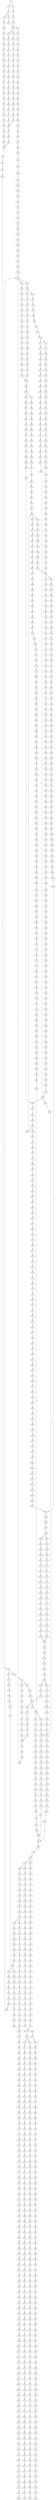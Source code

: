 strict digraph  {
	S0 -> S1 [ label = T ];
	S0 -> S2 [ label = C ];
	S1 -> S3 [ label = C ];
	S2 -> S4 [ label = C ];
	S3 -> S5 [ label = T ];
	S3 -> S6 [ label = A ];
	S4 -> S7 [ label = A ];
	S5 -> S8 [ label = C ];
	S6 -> S9 [ label = C ];
	S7 -> S10 [ label = C ];
	S8 -> S11 [ label = G ];
	S9 -> S12 [ label = G ];
	S10 -> S13 [ label = C ];
	S11 -> S14 [ label = T ];
	S12 -> S15 [ label = C ];
	S13 -> S16 [ label = C ];
	S13 -> S17 [ label = G ];
	S14 -> S18 [ label = A ];
	S15 -> S19 [ label = T ];
	S16 -> S20 [ label = G ];
	S17 -> S21 [ label = A ];
	S18 -> S22 [ label = C ];
	S19 -> S23 [ label = C ];
	S20 -> S24 [ label = C ];
	S21 -> S25 [ label = T ];
	S22 -> S26 [ label = G ];
	S23 -> S27 [ label = C ];
	S24 -> S28 [ label = C ];
	S25 -> S29 [ label = C ];
	S26 -> S30 [ label = G ];
	S27 -> S31 [ label = G ];
	S28 -> S32 [ label = G ];
	S29 -> S33 [ label = G ];
	S30 -> S34 [ label = C ];
	S31 -> S35 [ label = G ];
	S32 -> S36 [ label = G ];
	S33 -> S37 [ label = G ];
	S34 -> S38 [ label = T ];
	S35 -> S39 [ label = T ];
	S36 -> S40 [ label = T ];
	S37 -> S41 [ label = T ];
	S38 -> S42 [ label = A ];
	S39 -> S43 [ label = T ];
	S40 -> S44 [ label = C ];
	S41 -> S45 [ label = T ];
	S42 -> S46 [ label = C ];
	S43 -> S47 [ label = G ];
	S44 -> S48 [ label = C ];
	S45 -> S49 [ label = C ];
	S46 -> S50 [ label = T ];
	S47 -> S51 [ label = C ];
	S48 -> S52 [ label = C ];
	S49 -> S53 [ label = C ];
	S50 -> S54 [ label = G ];
	S51 -> S55 [ label = A ];
	S52 -> S56 [ label = A ];
	S53 -> S57 [ label = A ];
	S54 -> S58 [ label = G ];
	S55 -> S59 [ label = C ];
	S56 -> S60 [ label = G ];
	S57 -> S61 [ label = G ];
	S58 -> S62 [ label = T ];
	S59 -> S63 [ label = T ];
	S60 -> S64 [ label = T ];
	S61 -> S65 [ label = T ];
	S62 -> S66 [ label = G ];
	S63 -> S67 [ label = G ];
	S64 -> S68 [ label = G ];
	S65 -> S69 [ label = G ];
	S66 -> S70 [ label = C ];
	S67 -> S71 [ label = G ];
	S68 -> S72 [ label = G ];
	S69 -> S73 [ label = G ];
	S70 -> S74 [ label = T ];
	S71 -> S75 [ label = T ];
	S72 -> S76 [ label = T ];
	S73 -> S77 [ label = T ];
	S74 -> S78 [ label = A ];
	S75 -> S79 [ label = C ];
	S76 -> S80 [ label = C ];
	S77 -> S81 [ label = C ];
	S78 -> S82 [ label = C ];
	S79 -> S83 [ label = G ];
	S80 -> S84 [ label = G ];
	S81 -> S84 [ label = G ];
	S82 -> S85 [ label = T ];
	S83 -> S86 [ label = T ];
	S84 -> S87 [ label = T ];
	S85 -> S88 [ label = G ];
	S86 -> S89 [ label = C ];
	S87 -> S90 [ label = C ];
	S88 -> S91 [ label = T ];
	S89 -> S92 [ label = C ];
	S90 -> S93 [ label = C ];
	S91 -> S94 [ label = A ];
	S92 -> S95 [ label = G ];
	S93 -> S95 [ label = G ];
	S94 -> S96 [ label = A ];
	S95 -> S97 [ label = T ];
	S96 -> S98 [ label = C ];
	S97 -> S99 [ label = C ];
	S98 -> S100 [ label = A ];
	S99 -> S101 [ label = A ];
	S100 -> S102 [ label = C ];
	S101 -> S103 [ label = C ];
	S102 -> S104 [ label = A ];
	S103 -> S105 [ label = C ];
	S104 -> S106 [ label = C ];
	S105 -> S107 [ label = C ];
	S105 -> S108 [ label = G ];
	S106 -> S109 [ label = G ];
	S107 -> S110 [ label = T ];
	S108 -> S111 [ label = A ];
	S109 -> S112 [ label = C ];
	S110 -> S113 [ label = G ];
	S111 -> S114 [ label = A ];
	S111 -> S115 [ label = G ];
	S112 -> S116 [ label = T ];
	S113 -> S117 [ label = T ];
	S114 -> S118 [ label = T ];
	S115 -> S119 [ label = T ];
	S116 -> S120 [ label = C ];
	S117 -> S121 [ label = C ];
	S118 -> S122 [ label = C ];
	S119 -> S123 [ label = C ];
	S120 -> S124 [ label = C ];
	S121 -> S125 [ label = C ];
	S122 -> S126 [ label = C ];
	S123 -> S127 [ label = C ];
	S124 -> S128 [ label = T ];
	S125 -> S129 [ label = T ];
	S126 -> S130 [ label = T ];
	S127 -> S131 [ label = A ];
	S127 -> S132 [ label = T ];
	S128 -> S133 [ label = A ];
	S129 -> S134 [ label = T ];
	S130 -> S135 [ label = C ];
	S131 -> S136 [ label = G ];
	S132 -> S137 [ label = C ];
	S133 -> S138 [ label = G ];
	S134 -> S139 [ label = G ];
	S135 -> S140 [ label = G ];
	S136 -> S141 [ label = T ];
	S136 -> S142 [ label = C ];
	S137 -> S143 [ label = G ];
	S138 -> S144 [ label = A ];
	S139 -> S145 [ label = A ];
	S139 -> S146 [ label = T ];
	S140 -> S147 [ label = A ];
	S141 -> S148 [ label = A ];
	S142 -> S149 [ label = T ];
	S143 -> S150 [ label = A ];
	S144 -> S151 [ label = A ];
	S145 -> S152 [ label = A ];
	S146 -> S153 [ label = A ];
	S147 -> S154 [ label = A ];
	S148 -> S155 [ label = G ];
	S149 -> S156 [ label = T ];
	S150 -> S157 [ label = A ];
	S151 -> S158 [ label = C ];
	S152 -> S159 [ label = C ];
	S153 -> S160 [ label = G ];
	S154 -> S161 [ label = C ];
	S155 -> S162 [ label = G ];
	S156 -> S163 [ label = C ];
	S157 -> S164 [ label = C ];
	S158 -> S165 [ label = T ];
	S159 -> S166 [ label = T ];
	S160 -> S167 [ label = G ];
	S161 -> S168 [ label = T ];
	S162 -> S169 [ label = G ];
	S163 -> S170 [ label = A ];
	S164 -> S168 [ label = T ];
	S165 -> S171 [ label = T ];
	S166 -> S172 [ label = T ];
	S167 -> S173 [ label = A ];
	S168 -> S174 [ label = T ];
	S169 -> S175 [ label = T ];
	S170 -> S176 [ label = C ];
	S171 -> S177 [ label = C ];
	S172 -> S178 [ label = C ];
	S173 -> S179 [ label = G ];
	S174 -> S180 [ label = C ];
	S175 -> S181 [ label = C ];
	S176 -> S182 [ label = G ];
	S177 -> S183 [ label = A ];
	S178 -> S184 [ label = A ];
	S179 -> S185 [ label = A ];
	S180 -> S186 [ label = A ];
	S181 -> S187 [ label = A ];
	S182 -> S188 [ label = C ];
	S183 -> S189 [ label = A ];
	S184 -> S190 [ label = A ];
	S185 -> S191 [ label = G ];
	S186 -> S192 [ label = A ];
	S187 -> S193 [ label = C ];
	S188 -> S194 [ label = C ];
	S189 -> S195 [ label = C ];
	S190 -> S195 [ label = C ];
	S191 -> S196 [ label = G ];
	S192 -> S195 [ label = C ];
	S193 -> S197 [ label = T ];
	S194 -> S198 [ label = C ];
	S195 -> S199 [ label = C ];
	S195 -> S200 [ label = T ];
	S196 -> S201 [ label = T ];
	S197 -> S202 [ label = C ];
	S198 -> S203 [ label = T ];
	S199 -> S204 [ label = G ];
	S200 -> S205 [ label = G ];
	S201 -> S206 [ label = C ];
	S202 -> S207 [ label = G ];
	S203 -> S208 [ label = T ];
	S204 -> S209 [ label = G ];
	S205 -> S210 [ label = G ];
	S205 -> S211 [ label = C ];
	S206 -> S212 [ label = C ];
	S207 -> S213 [ label = C ];
	S208 -> S214 [ label = C ];
	S209 -> S215 [ label = C ];
	S210 -> S216 [ label = C ];
	S211 -> S217 [ label = C ];
	S212 -> S218 [ label = C ];
	S213 -> S219 [ label = T ];
	S214 -> S220 [ label = A ];
	S215 -> S221 [ label = C ];
	S216 -> S222 [ label = C ];
	S217 -> S223 [ label = C ];
	S218 -> S224 [ label = A ];
	S218 -> S225 [ label = G ];
	S219 -> S226 [ label = T ];
	S220 -> S227 [ label = T ];
	S221 -> S228 [ label = C ];
	S222 -> S229 [ label = C ];
	S223 -> S230 [ label = T ];
	S224 -> S231 [ label = G ];
	S225 -> S232 [ label = G ];
	S226 -> S233 [ label = C ];
	S227 -> S234 [ label = C ];
	S228 -> S235 [ label = A ];
	S229 -> S236 [ label = A ];
	S230 -> S237 [ label = A ];
	S231 -> S238 [ label = A ];
	S232 -> S239 [ label = A ];
	S233 -> S240 [ label = A ];
	S234 -> S241 [ label = C ];
	S235 -> S242 [ label = G ];
	S236 -> S243 [ label = G ];
	S237 -> S244 [ label = G ];
	S238 -> S245 [ label = G ];
	S239 -> S246 [ label = G ];
	S240 -> S247 [ label = T ];
	S241 -> S248 [ label = A ];
	S242 -> S249 [ label = T ];
	S243 -> S250 [ label = G ];
	S244 -> S251 [ label = G ];
	S245 -> S252 [ label = C ];
	S246 -> S253 [ label = G ];
	S247 -> S254 [ label = C ];
	S248 -> S255 [ label = G ];
	S249 -> S256 [ label = T ];
	S250 -> S257 [ label = T ];
	S251 -> S258 [ label = T ];
	S252 -> S259 [ label = C ];
	S253 -> S260 [ label = C ];
	S254 -> S261 [ label = C ];
	S255 -> S262 [ label = A ];
	S256 -> S263 [ label = G ];
	S257 -> S264 [ label = G ];
	S258 -> S265 [ label = G ];
	S259 -> S266 [ label = A ];
	S260 -> S267 [ label = G ];
	S261 -> S268 [ label = A ];
	S262 -> S269 [ label = A ];
	S263 -> S270 [ label = T ];
	S264 -> S271 [ label = C ];
	S264 -> S272 [ label = G ];
	S265 -> S273 [ label = T ];
	S266 -> S274 [ label = C ];
	S267 -> S275 [ label = T ];
	S268 -> S255 [ label = G ];
	S269 -> S276 [ label = C ];
	S270 -> S277 [ label = G ];
	S271 -> S278 [ label = G ];
	S272 -> S279 [ label = G ];
	S273 -> S280 [ label = G ];
	S274 -> S281 [ label = G ];
	S275 -> S282 [ label = G ];
	S276 -> S283 [ label = C ];
	S277 -> S284 [ label = C ];
	S278 -> S285 [ label = C ];
	S279 -> S286 [ label = C ];
	S280 -> S287 [ label = C ];
	S281 -> S288 [ label = G ];
	S282 -> S289 [ label = G ];
	S283 -> S290 [ label = A ];
	S283 -> S291 [ label = G ];
	S284 -> S292 [ label = G ];
	S285 -> S293 [ label = G ];
	S286 -> S294 [ label = T ];
	S287 -> S295 [ label = G ];
	S288 -> S296 [ label = T ];
	S289 -> S297 [ label = T ];
	S290 -> S298 [ label = G ];
	S290 -> S299 [ label = C ];
	S291 -> S300 [ label = G ];
	S292 -> S301 [ label = T ];
	S293 -> S302 [ label = T ];
	S294 -> S303 [ label = T ];
	S295 -> S304 [ label = T ];
	S296 -> S305 [ label = T ];
	S297 -> S306 [ label = A ];
	S298 -> S307 [ label = A ];
	S299 -> S308 [ label = C ];
	S300 -> S309 [ label = A ];
	S301 -> S310 [ label = C ];
	S302 -> S311 [ label = C ];
	S303 -> S312 [ label = C ];
	S304 -> S313 [ label = C ];
	S305 -> S314 [ label = A ];
	S306 -> S315 [ label = T ];
	S307 -> S316 [ label = C ];
	S308 -> S317 [ label = A ];
	S309 -> S318 [ label = C ];
	S310 -> S319 [ label = G ];
	S311 -> S320 [ label = G ];
	S312 -> S321 [ label = G ];
	S313 -> S322 [ label = G ];
	S314 -> S323 [ label = C ];
	S315 -> S324 [ label = G ];
	S316 -> S325 [ label = T ];
	S317 -> S326 [ label = C ];
	S318 -> S327 [ label = G ];
	S319 -> S328 [ label = A ];
	S320 -> S329 [ label = T ];
	S321 -> S330 [ label = A ];
	S322 -> S328 [ label = A ];
	S323 -> S331 [ label = T ];
	S324 -> S332 [ label = A ];
	S325 -> S333 [ label = C ];
	S326 -> S334 [ label = C ];
	S327 -> S335 [ label = C ];
	S328 -> S336 [ label = A ];
	S329 -> S337 [ label = G ];
	S330 -> S338 [ label = A ];
	S331 -> S339 [ label = G ];
	S332 -> S340 [ label = G ];
	S333 -> S341 [ label = C ];
	S334 -> S342 [ label = C ];
	S335 -> S343 [ label = C ];
	S336 -> S344 [ label = C ];
	S337 -> S345 [ label = C ];
	S338 -> S346 [ label = C ];
	S339 -> S347 [ label = C ];
	S340 -> S348 [ label = C ];
	S341 -> S349 [ label = C ];
	S342 -> S350 [ label = C ];
	S343 -> S351 [ label = C ];
	S344 -> S352 [ label = C ];
	S344 -> S353 [ label = A ];
	S345 -> S354 [ label = A ];
	S346 -> S355 [ label = A ];
	S347 -> S356 [ label = A ];
	S348 -> S357 [ label = G ];
	S349 -> S358 [ label = A ];
	S350 -> S359 [ label = T ];
	S351 -> S360 [ label = A ];
	S352 -> S361 [ label = T ];
	S353 -> S362 [ label = C ];
	S354 -> S363 [ label = T ];
	S355 -> S364 [ label = C ];
	S356 -> S365 [ label = G ];
	S357 -> S366 [ label = G ];
	S358 -> S367 [ label = T ];
	S359 -> S368 [ label = T ];
	S360 -> S369 [ label = T ];
	S361 -> S370 [ label = T ];
	S362 -> S371 [ label = C ];
	S363 -> S372 [ label = C ];
	S364 -> S373 [ label = G ];
	S365 -> S374 [ label = A ];
	S366 -> S375 [ label = T ];
	S367 -> S376 [ label = C ];
	S368 -> S377 [ label = C ];
	S369 -> S378 [ label = C ];
	S370 -> S379 [ label = C ];
	S371 -> S380 [ label = C ];
	S372 -> S381 [ label = C ];
	S373 -> S382 [ label = C ];
	S374 -> S383 [ label = C ];
	S375 -> S384 [ label = C ];
	S376 -> S385 [ label = T ];
	S377 -> S386 [ label = C ];
	S377 -> S387 [ label = G ];
	S378 -> S388 [ label = G ];
	S379 -> S389 [ label = G ];
	S380 -> S390 [ label = G ];
	S381 -> S391 [ label = G ];
	S382 -> S392 [ label = G ];
	S383 -> S393 [ label = G ];
	S384 -> S394 [ label = G ];
	S385 -> S395 [ label = G ];
	S386 -> S396 [ label = T ];
	S387 -> S397 [ label = A ];
	S388 -> S398 [ label = T ];
	S389 -> S399 [ label = T ];
	S390 -> S400 [ label = T ];
	S391 -> S401 [ label = C ];
	S392 -> S402 [ label = C ];
	S393 -> S403 [ label = G ];
	S394 -> S404 [ label = C ];
	S395 -> S405 [ label = C ];
	S396 -> S406 [ label = G ];
	S397 -> S407 [ label = T ];
	S398 -> S408 [ label = C ];
	S399 -> S409 [ label = A ];
	S400 -> S410 [ label = A ];
	S401 -> S411 [ label = A ];
	S402 -> S412 [ label = A ];
	S403 -> S413 [ label = A ];
	S404 -> S414 [ label = A ];
	S405 -> S415 [ label = C ];
	S406 -> S416 [ label = T ];
	S407 -> S417 [ label = C ];
	S408 -> S418 [ label = C ];
	S409 -> S419 [ label = C ];
	S410 -> S420 [ label = C ];
	S411 -> S421 [ label = C ];
	S412 -> S422 [ label = C ];
	S413 -> S423 [ label = C ];
	S414 -> S424 [ label = C ];
	S415 -> S425 [ label = A ];
	S416 -> S426 [ label = C ];
	S417 -> S427 [ label = G ];
	S418 -> S428 [ label = T ];
	S419 -> S429 [ label = T ];
	S420 -> S430 [ label = G ];
	S421 -> S431 [ label = G ];
	S422 -> S432 [ label = G ];
	S423 -> S433 [ label = A ];
	S424 -> S434 [ label = G ];
	S425 -> S435 [ label = G ];
	S426 -> S436 [ label = C ];
	S427 -> S437 [ label = T ];
	S428 -> S438 [ label = C ];
	S429 -> S439 [ label = T ];
	S430 -> S440 [ label = T ];
	S431 -> S441 [ label = T ];
	S432 -> S442 [ label = T ];
	S433 -> S443 [ label = C ];
	S434 -> S444 [ label = C ];
	S435 -> S445 [ label = T ];
	S436 -> S446 [ label = T ];
	S437 -> S447 [ label = T ];
	S438 -> S448 [ label = T ];
	S439 -> S449 [ label = C ];
	S440 -> S450 [ label = C ];
	S441 -> S451 [ label = C ];
	S442 -> S452 [ label = C ];
	S443 -> S453 [ label = A ];
	S444 -> S454 [ label = G ];
	S445 -> S455 [ label = C ];
	S446 -> S456 [ label = T ];
	S447 -> S457 [ label = T ];
	S448 -> S458 [ label = T ];
	S449 -> S459 [ label = A ];
	S450 -> S460 [ label = C ];
	S451 -> S461 [ label = G ];
	S452 -> S462 [ label = C ];
	S453 -> S463 [ label = C ];
	S454 -> S464 [ label = C ];
	S455 -> S465 [ label = G ];
	S456 -> S139 [ label = G ];
	S457 -> S466 [ label = G ];
	S458 -> S467 [ label = C ];
	S459 -> S468 [ label = A ];
	S460 -> S469 [ label = A ];
	S461 -> S470 [ label = A ];
	S462 -> S471 [ label = A ];
	S463 -> S472 [ label = C ];
	S464 -> S473 [ label = G ];
	S465 -> S474 [ label = T ];
	S466 -> S475 [ label = T ];
	S467 -> S476 [ label = T ];
	S468 -> S477 [ label = G ];
	S469 -> S478 [ label = G ];
	S470 -> S479 [ label = G ];
	S471 -> S480 [ label = G ];
	S472 -> S481 [ label = T ];
	S473 -> S482 [ label = G ];
	S474 -> S483 [ label = A ];
	S475 -> S484 [ label = A ];
	S476 -> S485 [ label = C ];
	S477 -> S486 [ label = C ];
	S478 -> S487 [ label = C ];
	S479 -> S488 [ label = C ];
	S480 -> S489 [ label = C ];
	S481 -> S490 [ label = C ];
	S482 -> S491 [ label = C ];
	S483 -> S492 [ label = A ];
	S484 -> S493 [ label = G ];
	S485 -> S494 [ label = G ];
	S486 -> S495 [ label = G ];
	S487 -> S496 [ label = G ];
	S488 -> S497 [ label = G ];
	S489 -> S498 [ label = T ];
	S489 -> S496 [ label = G ];
	S490 -> S499 [ label = T ];
	S491 -> S500 [ label = T ];
	S492 -> S501 [ label = G ];
	S493 -> S502 [ label = G ];
	S494 -> S503 [ label = G ];
	S495 -> S504 [ label = A ];
	S496 -> S505 [ label = A ];
	S497 -> S506 [ label = A ];
	S498 -> S507 [ label = T ];
	S499 -> S508 [ label = A ];
	S500 -> S509 [ label = G ];
	S501 -> S510 [ label = A ];
	S502 -> S511 [ label = A ];
	S503 -> S512 [ label = A ];
	S504 -> S513 [ label = G ];
	S505 -> S514 [ label = G ];
	S506 -> S515 [ label = G ];
	S507 -> S163 [ label = C ];
	S508 -> S516 [ label = G ];
	S509 -> S517 [ label = G ];
	S510 -> S518 [ label = C ];
	S511 -> S519 [ label = A ];
	S512 -> S520 [ label = G ];
	S513 -> S521 [ label = T ];
	S514 -> S522 [ label = T ];
	S515 -> S523 [ label = T ];
	S516 -> S524 [ label = A ];
	S517 -> S525 [ label = A ];
	S518 -> S526 [ label = G ];
	S519 -> S527 [ label = A ];
	S520 -> S528 [ label = A ];
	S521 -> S529 [ label = C ];
	S522 -> S530 [ label = C ];
	S523 -> S531 [ label = C ];
	S524 -> S532 [ label = A ];
	S525 -> S533 [ label = A ];
	S526 -> S534 [ label = G ];
	S527 -> S535 [ label = G ];
	S528 -> S536 [ label = G ];
	S529 -> S537 [ label = C ];
	S530 -> S538 [ label = C ];
	S530 -> S539 [ label = T ];
	S531 -> S540 [ label = G ];
	S532 -> S541 [ label = C ];
	S533 -> S542 [ label = T ];
	S534 -> S543 [ label = C ];
	S535 -> S544 [ label = G ];
	S536 -> S545 [ label = G ];
	S537 -> S546 [ label = C ];
	S538 -> S546 [ label = C ];
	S539 -> S547 [ label = C ];
	S540 -> S548 [ label = A ];
	S541 -> S549 [ label = G ];
	S542 -> S550 [ label = G ];
	S543 -> S551 [ label = T ];
	S544 -> S552 [ label = T ];
	S545 -> S553 [ label = T ];
	S546 -> S554 [ label = T ];
	S546 -> S555 [ label = G ];
	S547 -> S556 [ label = G ];
	S548 -> S557 [ label = A ];
	S549 -> S558 [ label = A ];
	S550 -> S559 [ label = G ];
	S551 -> S560 [ label = C ];
	S552 -> S561 [ label = C ];
	S553 -> S562 [ label = C ];
	S554 -> S563 [ label = C ];
	S555 -> S564 [ label = C ];
	S556 -> S565 [ label = T ];
	S557 -> S566 [ label = C ];
	S558 -> S567 [ label = G ];
	S559 -> S568 [ label = G ];
	S560 -> S569 [ label = T ];
	S561 -> S570 [ label = C ];
	S562 -> S212 [ label = C ];
	S563 -> S571 [ label = C ];
	S564 -> S572 [ label = C ];
	S565 -> S573 [ label = C ];
	S566 -> S574 [ label = C ];
	S567 -> S575 [ label = G ];
	S568 -> S576 [ label = G ];
	S569 -> S577 [ label = C ];
	S570 -> S578 [ label = C ];
	S571 -> S579 [ label = G ];
	S572 -> S580 [ label = T ];
	S573 -> S581 [ label = T ];
	S574 -> S582 [ label = T ];
	S575 -> S583 [ label = T ];
	S576 -> S584 [ label = T ];
	S577 -> S585 [ label = G ];
	S578 -> S586 [ label = G ];
	S579 -> S587 [ label = G ];
	S580 -> S588 [ label = G ];
	S581 -> S589 [ label = G ];
	S582 -> S590 [ label = G ];
	S583 -> S591 [ label = G ];
	S584 -> S592 [ label = C ];
	S585 -> S593 [ label = A ];
	S586 -> S594 [ label = A ];
	S587 -> S595 [ label = T ];
	S588 -> S596 [ label = T ];
	S589 -> S597 [ label = T ];
	S590 -> S598 [ label = T ];
	S591 -> S599 [ label = T ];
	S592 -> S600 [ label = C ];
	S593 -> S601 [ label = A ];
	S594 -> S602 [ label = A ];
	S595 -> S603 [ label = C ];
	S596 -> S604 [ label = C ];
	S597 -> S605 [ label = T ];
	S598 -> S606 [ label = C ];
	S599 -> S607 [ label = C ];
	S600 -> S608 [ label = G ];
	S601 -> S609 [ label = G ];
	S602 -> S610 [ label = G ];
	S603 -> S611 [ label = T ];
	S604 -> S612 [ label = G ];
	S605 -> S613 [ label = C ];
	S606 -> S614 [ label = G ];
	S607 -> S615 [ label = C ];
	S608 -> S616 [ label = C ];
	S609 -> S617 [ label = T ];
	S610 -> S618 [ label = T ];
	S611 -> S619 [ label = G ];
	S612 -> S620 [ label = C ];
	S613 -> S621 [ label = C ];
	S614 -> S622 [ label = C ];
	S615 -> S623 [ label = C ];
	S616 -> S624 [ label = C ];
	S617 -> S625 [ label = C ];
	S618 -> S626 [ label = C ];
	S619 -> S627 [ label = G ];
	S620 -> S628 [ label = G ];
	S621 -> S629 [ label = G ];
	S622 -> S630 [ label = G ];
	S623 -> S631 [ label = T ];
	S624 -> S632 [ label = G ];
	S625 -> S633 [ label = G ];
	S626 -> S634 [ label = G ];
	S627 -> S635 [ label = A ];
	S628 -> S636 [ label = C ];
	S629 -> S637 [ label = T ];
	S630 -> S636 [ label = C ];
	S631 -> S638 [ label = G ];
	S632 -> S639 [ label = G ];
	S633 -> S640 [ label = C ];
	S634 -> S641 [ label = A ];
	S635 -> S642 [ label = G ];
	S636 -> S643 [ label = G ];
	S636 -> S644 [ label = A ];
	S637 -> S645 [ label = G ];
	S638 -> S646 [ label = T ];
	S639 -> S647 [ label = A ];
	S640 -> S648 [ label = G ];
	S641 -> S649 [ label = G ];
	S642 -> S650 [ label = G ];
	S643 -> S651 [ label = A ];
	S644 -> S652 [ label = A ];
	S645 -> S653 [ label = G ];
	S646 -> S654 [ label = C ];
	S647 -> S655 [ label = A ];
	S648 -> S656 [ label = G ];
	S649 -> S657 [ label = G ];
	S650 -> S658 [ label = G ];
	S651 -> S659 [ label = G ];
	S652 -> S660 [ label = C ];
	S653 -> S661 [ label = C ];
	S654 -> S662 [ label = C ];
	S655 -> S663 [ label = C ];
	S656 -> S664 [ label = C ];
	S657 -> S665 [ label = T ];
	S658 -> S666 [ label = T ];
	S659 -> S667 [ label = C ];
	S660 -> S668 [ label = C ];
	S661 -> S669 [ label = C ];
	S662 -> S670 [ label = T ];
	S663 -> S671 [ label = T ];
	S664 -> S672 [ label = T ];
	S665 -> S673 [ label = A ];
	S666 -> S674 [ label = G ];
	S667 -> S675 [ label = A ];
	S668 -> S676 [ label = C ];
	S669 -> S677 [ label = C ];
	S670 -> S678 [ label = A ];
	S671 -> S679 [ label = G ];
	S672 -> S680 [ label = A ];
	S673 -> S681 [ label = T ];
	S674 -> S682 [ label = T ];
	S675 -> S683 [ label = G ];
	S676 -> S684 [ label = G ];
	S677 -> S685 [ label = G ];
	S678 -> S686 [ label = C ];
	S679 -> S687 [ label = C ];
	S680 -> S688 [ label = T ];
	S681 -> S689 [ label = A ];
	S682 -> S690 [ label = T ];
	S683 -> S691 [ label = T ];
	S684 -> S692 [ label = T ];
	S685 -> S693 [ label = T ];
	S686 -> S694 [ label = T ];
	S687 -> S695 [ label = A ];
	S688 -> S696 [ label = A ];
	S689 -> S697 [ label = A ];
	S690 -> S698 [ label = C ];
	S691 -> S699 [ label = G ];
	S692 -> S700 [ label = A ];
	S693 -> S701 [ label = C ];
	S694 -> S702 [ label = A ];
	S695 -> S703 [ label = A ];
	S696 -> S704 [ label = G ];
	S697 -> S705 [ label = G ];
	S698 -> S706 [ label = C ];
	S699 -> S707 [ label = C ];
	S700 -> S708 [ label = C ];
	S701 -> S709 [ label = C ];
	S702 -> S710 [ label = C ];
	S703 -> S711 [ label = C ];
	S704 -> S712 [ label = T ];
	S705 -> S713 [ label = T ];
	S706 -> S714 [ label = A ];
	S707 -> S715 [ label = A ];
	S708 -> S716 [ label = A ];
	S709 -> S717 [ label = A ];
	S710 -> S718 [ label = C ];
	S711 -> S719 [ label = C ];
	S712 -> S720 [ label = A ];
	S713 -> S721 [ label = C ];
	S714 -> S722 [ label = G ];
	S715 -> S723 [ label = A ];
	S716 -> S724 [ label = G ];
	S717 -> S725 [ label = G ];
	S718 -> S726 [ label = A ];
	S719 -> S727 [ label = A ];
	S720 -> S728 [ label = G ];
	S721 -> S729 [ label = G ];
	S722 -> S730 [ label = C ];
	S723 -> S731 [ label = C ];
	S724 -> S732 [ label = C ];
	S725 -> S733 [ label = T ];
	S726 -> S734 [ label = G ];
	S727 -> S735 [ label = G ];
	S728 -> S736 [ label = C ];
	S729 -> S737 [ label = T ];
	S730 -> S738 [ label = A ];
	S731 -> S739 [ label = A ];
	S732 -> S740 [ label = A ];
	S733 -> S741 [ label = A ];
	S734 -> S742 [ label = G ];
	S735 -> S743 [ label = A ];
	S736 -> S744 [ label = C ];
	S737 -> S745 [ label = G ];
	S738 -> S746 [ label = G ];
	S739 -> S747 [ label = G ];
	S740 -> S748 [ label = G ];
	S741 -> S749 [ label = G ];
	S742 -> S750 [ label = A ];
	S743 -> S751 [ label = A ];
	S744 -> S752 [ label = G ];
	S745 -> S753 [ label = G ];
	S746 -> S754 [ label = A ];
	S747 -> S755 [ label = C ];
	S748 -> S756 [ label = G ];
	S749 -> S757 [ label = C ];
	S750 -> S758 [ label = G ];
	S751 -> S759 [ label = C ];
	S752 -> S760 [ label = A ];
	S753 -> S761 [ label = T ];
	S754 -> S762 [ label = T ];
	S755 -> S763 [ label = T ];
	S756 -> S764 [ label = T ];
	S757 -> S765 [ label = T ];
	S758 -> S766 [ label = A ];
	S759 -> S767 [ label = A ];
	S760 -> S768 [ label = A ];
	S761 -> S769 [ label = A ];
	S762 -> S770 [ label = A ];
	S763 -> S771 [ label = A ];
	S764 -> S772 [ label = G ];
	S765 -> S773 [ label = C ];
	S766 -> S774 [ label = G ];
	S767 -> S775 [ label = G ];
	S768 -> S776 [ label = A ];
	S769 -> S777 [ label = C ];
	S770 -> S778 [ label = A ];
	S771 -> S779 [ label = C ];
	S772 -> S780 [ label = C ];
	S773 -> S781 [ label = C ];
	S774 -> S782 [ label = T ];
	S775 -> S783 [ label = C ];
	S776 -> S784 [ label = C ];
	S777 -> S785 [ label = C ];
	S778 -> S786 [ label = A ];
	S779 -> S787 [ label = G ];
	S780 -> S788 [ label = A ];
	S781 -> S789 [ label = A ];
	S782 -> S790 [ label = C ];
	S783 -> S791 [ label = C ];
	S784 -> S792 [ label = C ];
	S785 -> S793 [ label = G ];
	S786 -> S794 [ label = A ];
	S787 -> S795 [ label = A ];
	S788 -> S796 [ label = C ];
	S789 -> S797 [ label = C ];
	S790 -> S798 [ label = A ];
	S791 -> S799 [ label = G ];
	S792 -> S800 [ label = C ];
	S793 -> S801 [ label = G ];
	S794 -> S802 [ label = A ];
	S795 -> S803 [ label = G ];
	S796 -> S804 [ label = G ];
	S797 -> S805 [ label = C ];
	S798 -> S806 [ label = G ];
	S799 -> S807 [ label = T ];
	S800 -> S808 [ label = C ];
	S801 -> S809 [ label = T ];
	S802 -> S810 [ label = C ];
	S803 -> S811 [ label = A ];
	S804 -> S812 [ label = C ];
	S805 -> S813 [ label = G ];
	S806 -> S814 [ label = G ];
	S807 -> S815 [ label = C ];
	S808 -> S816 [ label = G ];
	S809 -> S817 [ label = G ];
	S810 -> S818 [ label = T ];
	S811 -> S819 [ label = A ];
	S812 -> S820 [ label = G ];
	S813 -> S821 [ label = G ];
	S814 -> S822 [ label = A ];
	S815 -> S823 [ label = C ];
	S816 -> S824 [ label = A ];
	S817 -> S825 [ label = G ];
	S818 -> S826 [ label = T ];
	S819 -> S827 [ label = C ];
	S820 -> S828 [ label = G ];
	S821 -> S829 [ label = A ];
	S822 -> S830 [ label = C ];
	S823 -> S831 [ label = T ];
	S824 -> S832 [ label = C ];
	S825 -> S833 [ label = T ];
	S826 -> S834 [ label = T ];
	S827 -> S835 [ label = T ];
	S828 -> S836 [ label = T ];
	S829 -> S837 [ label = C ];
	S830 -> S838 [ label = C ];
	S831 -> S839 [ label = C ];
	S832 -> S840 [ label = T ];
	S833 -> S841 [ label = T ];
	S834 -> S842 [ label = G ];
	S835 -> S843 [ label = G ];
	S836 -> S844 [ label = G ];
	S837 -> S845 [ label = G ];
	S838 -> S846 [ label = A ];
	S839 -> S847 [ label = T ];
	S840 -> S848 [ label = A ];
	S841 -> S849 [ label = A ];
	S842 -> S850 [ label = C ];
	S843 -> S851 [ label = G ];
	S844 -> S852 [ label = C ];
	S845 -> S853 [ label = T ];
	S846 -> S854 [ label = G ];
	S847 -> S855 [ label = G ];
	S848 -> S856 [ label = G ];
	S849 -> S857 [ label = G ];
	S850 -> S858 [ label = C ];
	S851 -> S859 [ label = C ];
	S852 -> S860 [ label = C ];
	S853 -> S861 [ label = C ];
	S854 -> S862 [ label = T ];
	S855 -> S863 [ label = T ];
	S856 -> S864 [ label = A ];
	S857 -> S865 [ label = A ];
	S858 -> S866 [ label = G ];
	S859 -> S867 [ label = G ];
	S860 -> S868 [ label = G ];
	S861 -> S869 [ label = G ];
	S862 -> S870 [ label = C ];
	S863 -> S871 [ label = C ];
	S864 -> S872 [ label = A ];
	S865 -> S873 [ label = A ];
	S866 -> S874 [ label = T ];
	S867 -> S875 [ label = C ];
	S868 -> S876 [ label = C ];
	S869 -> S877 [ label = T ];
	S870 -> S878 [ label = T ];
	S871 -> S879 [ label = G ];
	S872 -> S880 [ label = T ];
	S873 -> S881 [ label = G ];
	S874 -> S882 [ label = A ];
	S875 -> S883 [ label = A ];
	S876 -> S884 [ label = A ];
	S877 -> S885 [ label = G ];
	S878 -> S886 [ label = C ];
	S879 -> S887 [ label = T ];
	S880 -> S888 [ label = C ];
	S881 -> S889 [ label = G ];
	S882 -> S890 [ label = G ];
	S883 -> S891 [ label = G ];
	S884 -> S892 [ label = A ];
	S885 -> S893 [ label = A ];
	S886 -> S894 [ label = T ];
	S887 -> S895 [ label = G ];
	S888 -> S896 [ label = G ];
	S889 -> S897 [ label = G ];
	S890 -> S898 [ label = C ];
	S891 -> S899 [ label = C ];
	S892 -> S900 [ label = C ];
	S893 -> S901 [ label = C ];
	S894 -> S902 [ label = G ];
	S895 -> S903 [ label = G ];
	S896 -> S904 [ label = G ];
	S897 -> S905 [ label = G ];
	S898 -> S906 [ label = C ];
	S899 -> S907 [ label = G ];
	S900 -> S908 [ label = C ];
	S901 -> S909 [ label = C ];
	S902 -> S910 [ label = T ];
	S903 -> S911 [ label = T ];
	S904 -> S912 [ label = G ];
	S905 -> S913 [ label = G ];
	S906 -> S914 [ label = G ];
	S907 -> S915 [ label = G ];
	S908 -> S916 [ label = A ];
	S909 -> S917 [ label = G ];
	S910 -> S918 [ label = A ];
	S911 -> S919 [ label = A ];
	S912 -> S920 [ label = T ];
	S913 -> S921 [ label = T ];
	S914 -> S922 [ label = G ];
	S915 -> S923 [ label = G ];
	S916 -> S924 [ label = G ];
	S917 -> S925 [ label = G ];
	S920 -> S926 [ label = A ];
	S921 -> S927 [ label = C ];
	S922 -> S928 [ label = T ];
	S923 -> S929 [ label = T ];
	S924 -> S930 [ label = T ];
	S925 -> S931 [ label = T ];
	S926 -> S932 [ label = T ];
	S927 -> S933 [ label = C ];
	S928 -> S934 [ label = G ];
	S929 -> S935 [ label = G ];
	S930 -> S936 [ label = C ];
	S931 -> S937 [ label = C ];
	S932 -> S938 [ label = C ];
	S933 -> S939 [ label = G ];
	S934 -> S940 [ label = A ];
	S935 -> S941 [ label = C ];
	S936 -> S942 [ label = G ];
	S937 -> S943 [ label = G ];
	S938 -> S944 [ label = C ];
	S939 -> S945 [ label = T ];
	S940 -> S946 [ label = C ];
	S941 -> S947 [ label = C ];
	S942 -> S948 [ label = C ];
	S943 -> S949 [ label = C ];
	S944 -> S950 [ label = C ];
	S945 -> S951 [ label = C ];
	S946 -> S952 [ label = G ];
	S947 -> S953 [ label = G ];
	S948 -> S954 [ label = G ];
	S949 -> S955 [ label = G ];
	S950 -> S956 [ label = G ];
	S951 -> S957 [ label = G ];
	S952 -> S958 [ label = T ];
	S953 -> S959 [ label = C ];
	S954 -> S960 [ label = C ];
	S955 -> S961 [ label = T ];
	S956 -> S962 [ label = A ];
	S957 -> S963 [ label = G ];
	S958 -> S964 [ label = G ];
	S959 -> S965 [ label = C ];
	S960 -> S966 [ label = A ];
	S961 -> S967 [ label = A ];
	S962 -> S968 [ label = A ];
	S963 -> S969 [ label = A ];
	S964 -> S970 [ label = G ];
	S965 -> S971 [ label = G ];
	S966 -> S972 [ label = G ];
	S967 -> S973 [ label = G ];
	S968 -> S974 [ label = A ];
	S969 -> S975 [ label = A ];
	S970 -> S976 [ label = G ];
	S971 -> S977 [ label = G ];
	S972 -> S978 [ label = C ];
	S973 -> S979 [ label = C ];
	S974 -> S980 [ label = G ];
	S975 -> S981 [ label = C ];
	S976 -> S982 [ label = T ];
	S977 -> S983 [ label = T ];
	S978 -> S984 [ label = C ];
	S979 -> S985 [ label = C ];
	S980 -> S986 [ label = T ];
	S981 -> S987 [ label = T ];
	S982 -> S988 [ label = A ];
	S983 -> S989 [ label = G ];
	S984 -> S990 [ label = G ];
	S985 -> S991 [ label = G ];
	S986 -> S992 [ label = G ];
	S987 -> S993 [ label = A ];
	S988 -> S994 [ label = C ];
	S989 -> S995 [ label = G ];
	S990 -> S996 [ label = G ];
	S991 -> S997 [ label = C ];
	S992 -> S998 [ label = T ];
	S993 -> S999 [ label = C ];
	S994 -> S1000 [ label = T ];
	S995 -> S1001 [ label = T ];
	S996 -> S1002 [ label = T ];
	S997 -> S1003 [ label = T ];
	S998 -> S1004 [ label = C ];
	S999 -> S1005 [ label = A ];
	S1000 -> S1006 [ label = A ];
	S1001 -> S1007 [ label = G ];
	S1002 -> S1008 [ label = G ];
	S1003 -> S1009 [ label = G ];
	S1004 -> S1010 [ label = G ];
	S1005 -> S1011 [ label = A ];
	S1006 -> S1012 [ label = T ];
	S1007 -> S1013 [ label = G ];
	S1008 -> S1014 [ label = G ];
	S1009 -> S1015 [ label = G ];
	S1010 -> S1016 [ label = T ];
	S1011 -> S1017 [ label = C ];
	S1012 -> S1018 [ label = T ];
	S1013 -> S1019 [ label = A ];
	S1014 -> S1020 [ label = A ];
	S1015 -> S1021 [ label = A ];
	S1016 -> S1022 [ label = C ];
	S1017 -> S1023 [ label = G ];
	S1018 -> S1024 [ label = G ];
	S1019 -> S1025 [ label = A ];
	S1020 -> S1026 [ label = A ];
	S1021 -> S1027 [ label = A ];
	S1022 -> S1028 [ label = G ];
	S1023 -> S1029 [ label = A ];
	S1024 -> S1030 [ label = G ];
	S1025 -> S1031 [ label = C ];
	S1026 -> S1032 [ label = G ];
	S1027 -> S1033 [ label = G ];
	S1028 -> S1034 [ label = G ];
	S1029 -> S1035 [ label = A ];
	S1030 -> S1036 [ label = A ];
	S1031 -> S1037 [ label = C ];
	S1032 -> S1038 [ label = A ];
	S1033 -> S1039 [ label = A ];
	S1034 -> S1040 [ label = A ];
	S1035 -> S1041 [ label = A ];
	S1036 -> S1042 [ label = A ];
	S1037 -> S1043 [ label = T ];
	S1038 -> S1044 [ label = A ];
	S1039 -> S1045 [ label = A ];
	S1040 -> S1046 [ label = A ];
	S1041 -> S1047 [ label = A ];
	S1042 -> S1048 [ label = C ];
	S1043 -> S1049 [ label = C ];
	S1044 -> S1050 [ label = C ];
	S1045 -> S1051 [ label = C ];
	S1046 -> S1052 [ label = C ];
	S1047 -> S1053 [ label = C ];
	S1048 -> S1054 [ label = G ];
	S1049 -> S1055 [ label = G ];
	S1050 -> S1056 [ label = G ];
	S1051 -> S1056 [ label = G ];
	S1052 -> S1057 [ label = A ];
	S1053 -> S1058 [ label = A ];
	S1054 -> S1059 [ label = G ];
	S1055 -> S1060 [ label = G ];
	S1056 -> S1061 [ label = G ];
	S1057 -> S1062 [ label = G ];
	S1058 -> S1063 [ label = G ];
	S1059 -> S1064 [ label = T ];
	S1060 -> S1065 [ label = C ];
	S1061 -> S1066 [ label = C ];
	S1062 -> S1067 [ label = G ];
	S1063 -> S1068 [ label = A ];
	S1064 -> S1069 [ label = A ];
	S1065 -> S1070 [ label = A ];
	S1066 -> S1071 [ label = A ];
	S1067 -> S1072 [ label = A ];
	S1068 -> S1073 [ label = A ];
	S1069 -> S1074 [ label = C ];
	S1070 -> S1075 [ label = C ];
	S1071 -> S1076 [ label = C ];
	S1072 -> S1077 [ label = A ];
	S1073 -> S1078 [ label = G ];
	S1074 -> S1079 [ label = G ];
	S1075 -> S1080 [ label = G ];
	S1076 -> S1081 [ label = C ];
	S1076 -> S1082 [ label = T ];
	S1077 -> S1083 [ label = T ];
	S1078 -> S1084 [ label = G ];
	S1079 -> S1085 [ label = A ];
	S1080 -> S1086 [ label = C ];
	S1081 -> S1087 [ label = G ];
	S1082 -> S1088 [ label = G ];
	S1083 -> S1089 [ label = A ];
	S1084 -> S1090 [ label = G ];
	S1085 -> S1091 [ label = A ];
	S1086 -> S1092 [ label = G ];
	S1087 -> S1093 [ label = G ];
	S1088 -> S1094 [ label = G ];
	S1089 -> S1095 [ label = G ];
	S1090 -> S1096 [ label = G ];
	S1091 -> S1097 [ label = G ];
	S1092 -> S1098 [ label = C ];
	S1093 -> S1099 [ label = G ];
	S1094 -> S1100 [ label = G ];
	S1095 -> S1101 [ label = T ];
	S1096 -> S1102 [ label = T ];
	S1097 -> S1103 [ label = A ];
	S1098 -> S1104 [ label = G ];
	S1099 -> S1105 [ label = A ];
	S1100 -> S1106 [ label = A ];
	S1101 -> S1107 [ label = C ];
	S1102 -> S1108 [ label = C ];
	S1103 -> S1109 [ label = A ];
	S1104 -> S1110 [ label = C ];
	S1105 -> S1111 [ label = A ];
	S1106 -> S1112 [ label = A ];
	S1107 -> S1113 [ label = T ];
	S1108 -> S1114 [ label = T ];
	S1109 -> S1115 [ label = G ];
	S1110 -> S1116 [ label = G ];
	S1111 -> S1117 [ label = T ];
	S1112 -> S1118 [ label = C ];
	S1113 -> S1119 [ label = C ];
	S1114 -> S1120 [ label = C ];
	S1115 -> S1121 [ label = T ];
	S1116 -> S1122 [ label = T ];
	S1117 -> S1123 [ label = T ];
	S1118 -> S1124 [ label = T ];
	S1119 -> S1125 [ label = T ];
	S1120 -> S1126 [ label = T ];
	S1121 -> S1127 [ label = G ];
	S1122 -> S1128 [ label = C ];
	S1123 -> S1129 [ label = G ];
	S1124 -> S1130 [ label = G ];
	S1125 -> S1131 [ label = C ];
	S1126 -> S1132 [ label = C ];
	S1127 -> S1133 [ label = T ];
	S1128 -> S1134 [ label = G ];
	S1129 -> S1135 [ label = A ];
	S1130 -> S1136 [ label = G ];
	S1131 -> S1137 [ label = T ];
	S1132 -> S1138 [ label = G ];
	S1133 -> S1139 [ label = C ];
	S1134 -> S1140 [ label = A ];
	S1135 -> S1141 [ label = A ];
	S1136 -> S1142 [ label = A ];
	S1137 -> S1143 [ label = G ];
	S1138 -> S1144 [ label = T ];
	S1139 -> S1145 [ label = C ];
	S1140 -> S1146 [ label = C ];
	S1141 -> S1147 [ label = C ];
	S1142 -> S1148 [ label = C ];
	S1143 -> S1149 [ label = A ];
	S1144 -> S1150 [ label = G ];
	S1145 -> S1151 [ label = T ];
	S1146 -> S1152 [ label = G ];
	S1147 -> S1153 [ label = C ];
	S1148 -> S1154 [ label = C ];
	S1149 -> S1155 [ label = G ];
	S1150 -> S1156 [ label = G ];
	S1151 -> S1157 [ label = G ];
	S1152 -> S1158 [ label = C ];
	S1153 -> S1159 [ label = C ];
	S1154 -> S1160 [ label = C ];
	S1155 -> S1161 [ label = T ];
	S1156 -> S1162 [ label = T ];
	S1157 -> S1163 [ label = G ];
	S1158 -> S1164 [ label = G ];
	S1159 -> S1165 [ label = G ];
	S1160 -> S1166 [ label = G ];
	S1161 -> S1167 [ label = A ];
	S1162 -> S1168 [ label = A ];
	S1163 -> S1169 [ label = C ];
	S1164 -> S1170 [ label = C ];
	S1165 -> S1171 [ label = T ];
	S1166 -> S1172 [ label = T ];
	S1169 -> S1173 [ label = C ];
	S1170 -> S1174 [ label = C ];
	S1171 -> S1175 [ label = C ];
	S1172 -> S1176 [ label = C ];
	S1173 -> S1177 [ label = T ];
	S1174 -> S1178 [ label = T ];
	S1175 -> S1179 [ label = T ];
	S1176 -> S1180 [ label = T ];
	S1177 -> S1181 [ label = G ];
	S1178 -> S1182 [ label = C ];
	S1179 -> S1183 [ label = C ];
	S1180 -> S1184 [ label = C ];
	S1181 -> S1185 [ label = G ];
	S1182 -> S1186 [ label = G ];
	S1183 -> S1187 [ label = G ];
	S1184 -> S1187 [ label = G ];
	S1185 -> S1188 [ label = G ];
	S1186 -> S1189 [ label = G ];
	S1187 -> S1190 [ label = G ];
	S1188 -> S1191 [ label = T ];
	S1189 -> S1192 [ label = G ];
	S1190 -> S1193 [ label = C ];
	S1191 -> S1194 [ label = C ];
	S1192 -> S1195 [ label = C ];
	S1193 -> S1196 [ label = A ];
	S1194 -> S1197 [ label = C ];
	S1195 -> S1198 [ label = T ];
	S1196 -> S1199 [ label = C ];
	S1197 -> S1200 [ label = C ];
	S1198 -> S1201 [ label = C ];
	S1199 -> S1202 [ label = C ];
	S1200 -> S1203 [ label = G ];
	S1201 -> S1204 [ label = A ];
	S1202 -> S1205 [ label = G ];
	S1203 -> S1206 [ label = A ];
	S1204 -> S1207 [ label = C ];
	S1205 -> S1208 [ label = A ];
	S1206 -> S1209 [ label = G ];
	S1207 -> S1210 [ label = G ];
	S1208 -> S1211 [ label = G ];
	S1208 -> S1212 [ label = A ];
	S1209 -> S1213 [ label = T ];
	S1210 -> S1214 [ label = T ];
	S1211 -> S1215 [ label = T ];
	S1212 -> S1216 [ label = T ];
	S1213 -> S1217 [ label = C ];
	S1214 -> S1218 [ label = C ];
	S1215 -> S1219 [ label = C ];
	S1216 -> S1220 [ label = G ];
	S1217 -> S1221 [ label = C ];
	S1218 -> S1222 [ label = C ];
	S1219 -> S127 [ label = C ];
	S1220 -> S1223 [ label = T ];
	S1221 -> S1224 [ label = A ];
	S1222 -> S1225 [ label = A ];
	S1223 -> S1226 [ label = A ];
	S1224 -> S136 [ label = G ];
	S1225 -> S1227 [ label = G ];
	S1226 -> S1228 [ label = G ];
	S1227 -> S489 [ label = C ];
	S1228 -> S1229 [ label = T ];
	S1229 -> S1230 [ label = T ];
	S1230 -> S1231 [ label = T ];
	S1231 -> S1232 [ label = C ];
	S1232 -> S1233 [ label = A ];
	S1233 -> S1234 [ label = C ];
	S1234 -> S1235 [ label = T ];
	S1235 -> S1236 [ label = C ];
	S1236 -> S1237 [ label = C ];
	S1237 -> S1238 [ label = T ];
	S1238 -> S1239 [ label = T ];
	S1239 -> S1240 [ label = T ];
	S1240 -> S1241 [ label = C ];
	S1241 -> S1242 [ label = A ];
	S1242 -> S1243 [ label = T ];
	S1243 -> S1244 [ label = C ];
	S1244 -> S1245 [ label = C ];
	S1245 -> S1246 [ label = A ];
	S1246 -> S1247 [ label = G ];
	S1247 -> S262 [ label = A ];
}

